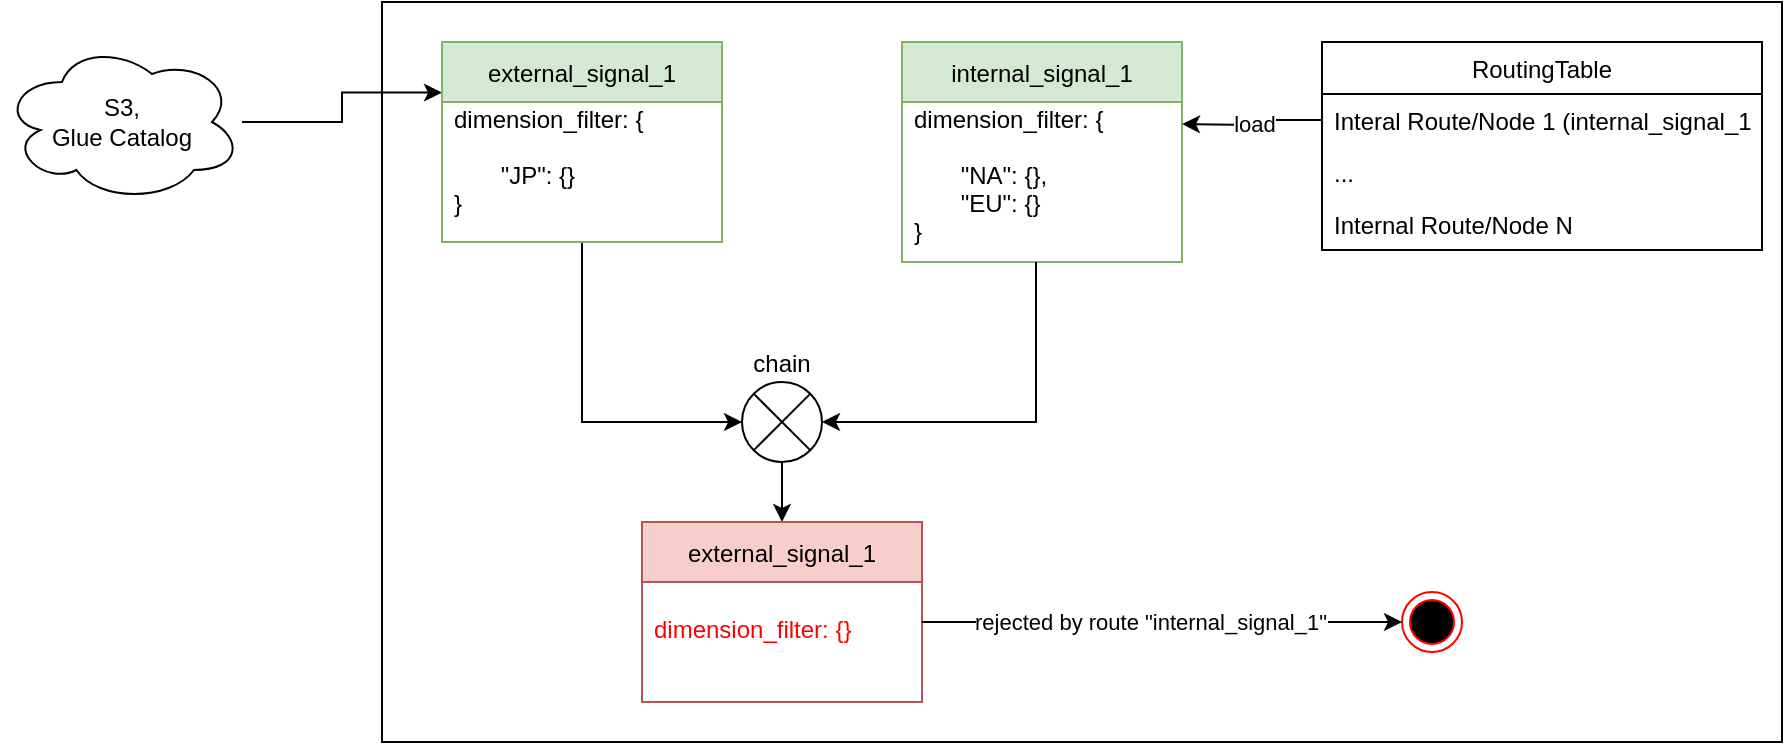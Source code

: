 <mxfile version="17.4.4" type="device"><diagram id="SsngoBOYrbrq9MWcT95b" name="Page-1"><mxGraphModel dx="1888" dy="564" grid="1" gridSize="10" guides="1" tooltips="1" connect="1" arrows="1" fold="1" page="1" pageScale="1" pageWidth="850" pageHeight="1100" math="0" shadow="0"><root><mxCell id="0"/><mxCell id="1" parent="0"/><mxCell id="xmWAIV1XLPqgxJS_HPDb-3" value="" style="rounded=0;whiteSpace=wrap;html=1;" vertex="1" parent="1"><mxGeometry x="160" y="10" width="700" height="370" as="geometry"/></mxCell><mxCell id="xmWAIV1XLPqgxJS_HPDb-29" style="edgeStyle=orthogonalEdgeStyle;rounded=0;orthogonalLoop=1;jettySize=auto;html=1;entryX=0;entryY=-0.067;entryDx=0;entryDy=0;entryPerimeter=0;" edge="1" parent="1" source="xmWAIV1XLPqgxJS_HPDb-1" target="xmWAIV1XLPqgxJS_HPDb-26"><mxGeometry relative="1" as="geometry"/></mxCell><mxCell id="xmWAIV1XLPqgxJS_HPDb-1" value="&lt;div&gt;S3, &lt;br&gt;&lt;/div&gt;&lt;div&gt;Glue Catalog&lt;br&gt;&lt;/div&gt;" style="ellipse;shape=cloud;whiteSpace=wrap;html=1;" vertex="1" parent="1"><mxGeometry x="-30" y="30" width="120" height="80" as="geometry"/></mxCell><mxCell id="xmWAIV1XLPqgxJS_HPDb-37" style="edgeStyle=orthogonalEdgeStyle;rounded=0;orthogonalLoop=1;jettySize=auto;html=1;entryX=0.5;entryY=0;entryDx=0;entryDy=0;" edge="1" parent="1" source="xmWAIV1XLPqgxJS_HPDb-5" target="xmWAIV1XLPqgxJS_HPDb-34"><mxGeometry relative="1" as="geometry"/></mxCell><mxCell id="xmWAIV1XLPqgxJS_HPDb-5" value="chain" style="shape=sumEllipse;perimeter=ellipsePerimeter;whiteSpace=wrap;html=1;backgroundOutline=1;labelPosition=center;verticalLabelPosition=top;align=center;verticalAlign=bottom;" vertex="1" parent="1"><mxGeometry x="340" y="200" width="40" height="40" as="geometry"/></mxCell><mxCell id="xmWAIV1XLPqgxJS_HPDb-19" value="RoutingTable" style="swimlane;fontStyle=0;childLayout=stackLayout;horizontal=1;startSize=26;fillColor=none;horizontalStack=0;resizeParent=1;resizeParentMax=0;resizeLast=0;collapsible=1;marginBottom=0;" vertex="1" parent="1"><mxGeometry x="630" y="30" width="220" height="104" as="geometry"/></mxCell><mxCell id="xmWAIV1XLPqgxJS_HPDb-20" value="Interal Route/Node 1 (internal_signal_1)" style="text;strokeColor=none;fillColor=none;align=left;verticalAlign=top;spacingLeft=4;spacingRight=4;overflow=hidden;rotatable=0;points=[[0,0.5],[1,0.5]];portConstraint=eastwest;" vertex="1" parent="xmWAIV1XLPqgxJS_HPDb-19"><mxGeometry y="26" width="220" height="26" as="geometry"/></mxCell><mxCell id="xmWAIV1XLPqgxJS_HPDb-21" value="..." style="text;strokeColor=none;fillColor=none;align=left;verticalAlign=top;spacingLeft=4;spacingRight=4;overflow=hidden;rotatable=0;points=[[0,0.5],[1,0.5]];portConstraint=eastwest;" vertex="1" parent="xmWAIV1XLPqgxJS_HPDb-19"><mxGeometry y="52" width="220" height="26" as="geometry"/></mxCell><mxCell id="xmWAIV1XLPqgxJS_HPDb-22" value="Internal Route/Node N" style="text;strokeColor=none;fillColor=none;align=left;verticalAlign=top;spacingLeft=4;spacingRight=4;overflow=hidden;rotatable=0;points=[[0,0.5],[1,0.5]];portConstraint=eastwest;" vertex="1" parent="xmWAIV1XLPqgxJS_HPDb-19"><mxGeometry y="78" width="220" height="26" as="geometry"/></mxCell><mxCell id="xmWAIV1XLPqgxJS_HPDb-32" style="edgeStyle=orthogonalEdgeStyle;rounded=0;orthogonalLoop=1;jettySize=auto;html=1;entryX=0;entryY=0.5;entryDx=0;entryDy=0;" edge="1" parent="1" source="xmWAIV1XLPqgxJS_HPDb-25" target="xmWAIV1XLPqgxJS_HPDb-5"><mxGeometry relative="1" as="geometry"><Array as="points"><mxPoint x="260" y="220"/></Array></mxGeometry></mxCell><mxCell id="xmWAIV1XLPqgxJS_HPDb-25" value="external_signal_1" style="swimlane;fontStyle=0;childLayout=stackLayout;horizontal=1;startSize=30;horizontalStack=0;resizeParent=1;resizeParentMax=0;resizeLast=0;collapsible=1;marginBottom=0;fillColor=#d5e8d4;strokeColor=#82b366;" vertex="1" parent="1"><mxGeometry x="190" y="30" width="140" height="100" as="geometry"/></mxCell><mxCell id="xmWAIV1XLPqgxJS_HPDb-26" value="dimension_filter: { &#xA;&#xA;       &quot;JP&quot;: {}&#xA;}&#xA;" style="text;strokeColor=none;fillColor=none;align=left;verticalAlign=middle;spacingLeft=4;spacingRight=4;overflow=hidden;points=[[0,0.5],[1,0.5]];portConstraint=eastwest;rotatable=0;" vertex="1" parent="xmWAIV1XLPqgxJS_HPDb-25"><mxGeometry y="30" width="140" height="70" as="geometry"/></mxCell><mxCell id="xmWAIV1XLPqgxJS_HPDb-30" value="internal_signal_1" style="swimlane;fontStyle=0;childLayout=stackLayout;horizontal=1;startSize=30;horizontalStack=0;resizeParent=1;resizeParentMax=0;resizeLast=0;collapsible=1;marginBottom=0;fillColor=#d5e8d4;strokeColor=#82b366;" vertex="1" parent="1"><mxGeometry x="420" y="30" width="140" height="110" as="geometry"/></mxCell><mxCell id="xmWAIV1XLPqgxJS_HPDb-31" value="dimension_filter: { &#xA;&#xA;       &quot;NA&quot;: {},&#xA;       &quot;EU&quot;: {}&#xA;}&#xA;" style="text;strokeColor=none;fillColor=none;align=left;verticalAlign=middle;spacingLeft=4;spacingRight=4;overflow=hidden;points=[[0,0.5],[1,0.5]];portConstraint=eastwest;rotatable=0;" vertex="1" parent="xmWAIV1XLPqgxJS_HPDb-30"><mxGeometry y="30" width="140" height="80" as="geometry"/></mxCell><mxCell id="xmWAIV1XLPqgxJS_HPDb-33" style="edgeStyle=orthogonalEdgeStyle;rounded=0;orthogonalLoop=1;jettySize=auto;html=1;entryX=1;entryY=0.5;entryDx=0;entryDy=0;" edge="1" parent="1" source="xmWAIV1XLPqgxJS_HPDb-31" target="xmWAIV1XLPqgxJS_HPDb-5"><mxGeometry relative="1" as="geometry"><mxPoint x="270" y="145" as="sourcePoint"/><mxPoint x="350" y="230" as="targetPoint"/><Array as="points"><mxPoint x="487" y="220"/></Array></mxGeometry></mxCell><mxCell id="xmWAIV1XLPqgxJS_HPDb-34" value="external_signal_1" style="swimlane;fontStyle=0;childLayout=stackLayout;horizontal=1;startSize=30;horizontalStack=0;resizeParent=1;resizeParentMax=0;resizeLast=0;collapsible=1;marginBottom=0;fillColor=#f8cecc;strokeColor=#b85450;" vertex="1" parent="1"><mxGeometry x="290" y="270" width="140" height="90" as="geometry"/></mxCell><mxCell id="xmWAIV1XLPqgxJS_HPDb-35" value="dimension_filter: {}&#xA;" style="text;strokeColor=none;fillColor=none;align=left;verticalAlign=middle;spacingLeft=4;spacingRight=4;overflow=hidden;points=[[0,0.5],[1,0.5]];portConstraint=eastwest;rotatable=0;fontColor=#FF0000;" vertex="1" parent="xmWAIV1XLPqgxJS_HPDb-34"><mxGeometry y="30" width="140" height="60" as="geometry"/></mxCell><mxCell id="xmWAIV1XLPqgxJS_HPDb-36" value="" style="ellipse;html=1;shape=endState;fillColor=#000000;strokeColor=#ff0000;" vertex="1" parent="1"><mxGeometry x="670" y="305" width="30" height="30" as="geometry"/></mxCell><mxCell id="xmWAIV1XLPqgxJS_HPDb-39" style="edgeStyle=orthogonalEdgeStyle;rounded=0;orthogonalLoop=1;jettySize=auto;html=1;" edge="1" parent="1" source="xmWAIV1XLPqgxJS_HPDb-35"><mxGeometry relative="1" as="geometry"><mxPoint x="670" y="320" as="targetPoint"/><Array as="points"><mxPoint x="670" y="320"/></Array></mxGeometry></mxCell><mxCell id="xmWAIV1XLPqgxJS_HPDb-40" value="rejected by route &quot;internal_signal_1&quot;" style="edgeLabel;html=1;align=center;verticalAlign=middle;resizable=0;points=[];" vertex="1" connectable="0" parent="xmWAIV1XLPqgxJS_HPDb-39"><mxGeometry x="-0.048" relative="1" as="geometry"><mxPoint as="offset"/></mxGeometry></mxCell><mxCell id="xmWAIV1XLPqgxJS_HPDb-41" value="load" style="edgeStyle=orthogonalEdgeStyle;rounded=0;orthogonalLoop=1;jettySize=auto;html=1;" edge="1" parent="1" source="xmWAIV1XLPqgxJS_HPDb-20"><mxGeometry relative="1" as="geometry"><mxPoint x="560" y="71" as="targetPoint"/></mxGeometry></mxCell></root></mxGraphModel></diagram></mxfile>